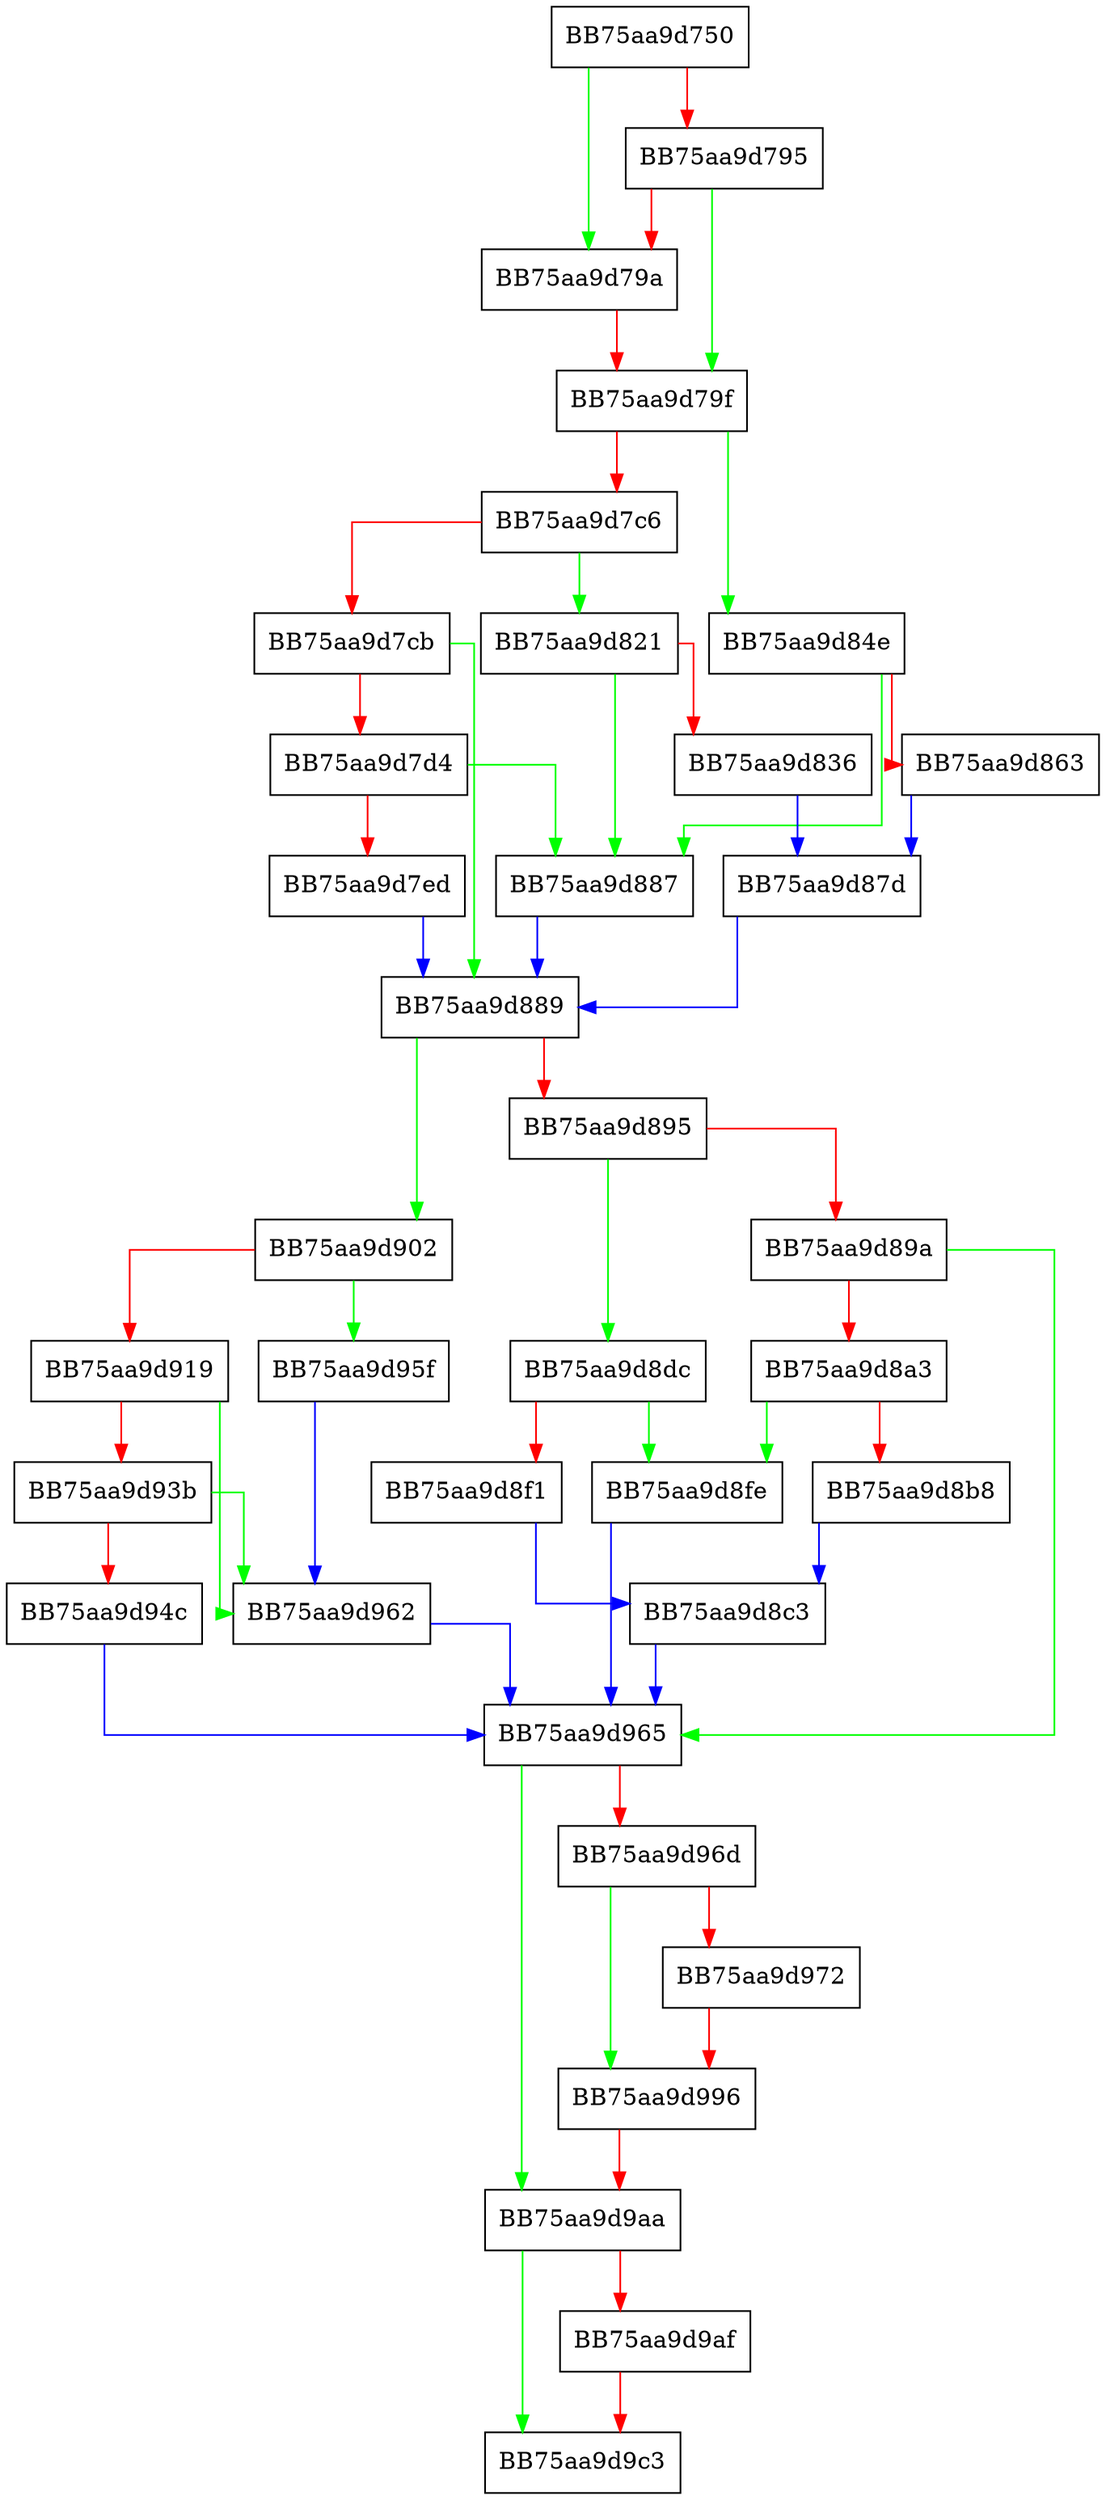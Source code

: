 digraph RpfAPI_AESTransform {
  node [shape="box"];
  graph [splines=ortho];
  BB75aa9d750 -> BB75aa9d79a [color="green"];
  BB75aa9d750 -> BB75aa9d795 [color="red"];
  BB75aa9d795 -> BB75aa9d79f [color="green"];
  BB75aa9d795 -> BB75aa9d79a [color="red"];
  BB75aa9d79a -> BB75aa9d79f [color="red"];
  BB75aa9d79f -> BB75aa9d84e [color="green"];
  BB75aa9d79f -> BB75aa9d7c6 [color="red"];
  BB75aa9d7c6 -> BB75aa9d821 [color="green"];
  BB75aa9d7c6 -> BB75aa9d7cb [color="red"];
  BB75aa9d7cb -> BB75aa9d889 [color="green"];
  BB75aa9d7cb -> BB75aa9d7d4 [color="red"];
  BB75aa9d7d4 -> BB75aa9d887 [color="green"];
  BB75aa9d7d4 -> BB75aa9d7ed [color="red"];
  BB75aa9d7ed -> BB75aa9d889 [color="blue"];
  BB75aa9d821 -> BB75aa9d887 [color="green"];
  BB75aa9d821 -> BB75aa9d836 [color="red"];
  BB75aa9d836 -> BB75aa9d87d [color="blue"];
  BB75aa9d84e -> BB75aa9d887 [color="green"];
  BB75aa9d84e -> BB75aa9d863 [color="red"];
  BB75aa9d863 -> BB75aa9d87d [color="blue"];
  BB75aa9d87d -> BB75aa9d889 [color="blue"];
  BB75aa9d887 -> BB75aa9d889 [color="blue"];
  BB75aa9d889 -> BB75aa9d902 [color="green"];
  BB75aa9d889 -> BB75aa9d895 [color="red"];
  BB75aa9d895 -> BB75aa9d8dc [color="green"];
  BB75aa9d895 -> BB75aa9d89a [color="red"];
  BB75aa9d89a -> BB75aa9d965 [color="green"];
  BB75aa9d89a -> BB75aa9d8a3 [color="red"];
  BB75aa9d8a3 -> BB75aa9d8fe [color="green"];
  BB75aa9d8a3 -> BB75aa9d8b8 [color="red"];
  BB75aa9d8b8 -> BB75aa9d8c3 [color="blue"];
  BB75aa9d8c3 -> BB75aa9d965 [color="blue"];
  BB75aa9d8dc -> BB75aa9d8fe [color="green"];
  BB75aa9d8dc -> BB75aa9d8f1 [color="red"];
  BB75aa9d8f1 -> BB75aa9d8c3 [color="blue"];
  BB75aa9d8fe -> BB75aa9d965 [color="blue"];
  BB75aa9d902 -> BB75aa9d95f [color="green"];
  BB75aa9d902 -> BB75aa9d919 [color="red"];
  BB75aa9d919 -> BB75aa9d962 [color="green"];
  BB75aa9d919 -> BB75aa9d93b [color="red"];
  BB75aa9d93b -> BB75aa9d962 [color="green"];
  BB75aa9d93b -> BB75aa9d94c [color="red"];
  BB75aa9d94c -> BB75aa9d965 [color="blue"];
  BB75aa9d95f -> BB75aa9d962 [color="blue"];
  BB75aa9d962 -> BB75aa9d965 [color="blue"];
  BB75aa9d965 -> BB75aa9d9aa [color="green"];
  BB75aa9d965 -> BB75aa9d96d [color="red"];
  BB75aa9d96d -> BB75aa9d996 [color="green"];
  BB75aa9d96d -> BB75aa9d972 [color="red"];
  BB75aa9d972 -> BB75aa9d996 [color="red"];
  BB75aa9d996 -> BB75aa9d9aa [color="red"];
  BB75aa9d9aa -> BB75aa9d9c3 [color="green"];
  BB75aa9d9aa -> BB75aa9d9af [color="red"];
  BB75aa9d9af -> BB75aa9d9c3 [color="red"];
}